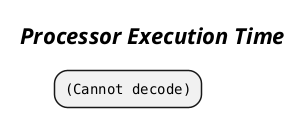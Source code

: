@startmindmap
title = <i>Processor Execution Time
* <img:images/processor-Execution-Time.png{scale=1.5}>
@endmindmap
